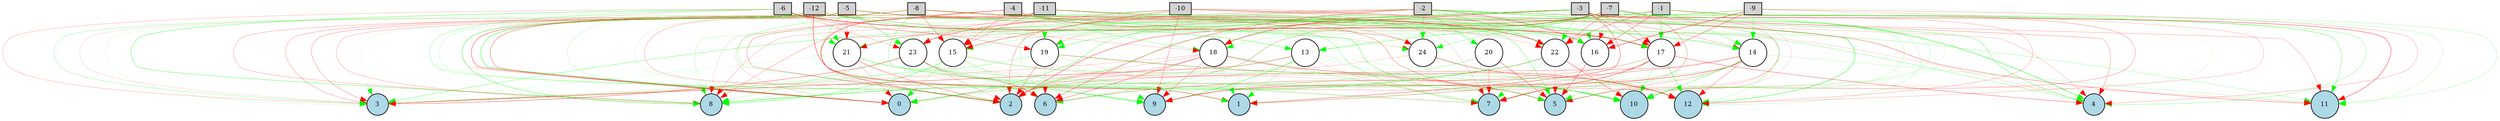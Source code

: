 digraph {
	node [fontsize=9 height=0.2 shape=circle width=0.2]
	-1 [fillcolor=lightgray shape=box style=filled]
	-2 [fillcolor=lightgray shape=box style=filled]
	-3 [fillcolor=lightgray shape=box style=filled]
	-4 [fillcolor=lightgray shape=box style=filled]
	-5 [fillcolor=lightgray shape=box style=filled]
	-6 [fillcolor=lightgray shape=box style=filled]
	-7 [fillcolor=lightgray shape=box style=filled]
	-8 [fillcolor=lightgray shape=box style=filled]
	-9 [fillcolor=lightgray shape=box style=filled]
	-10 [fillcolor=lightgray shape=box style=filled]
	-11 [fillcolor=lightgray shape=box style=filled]
	-12 [fillcolor=lightgray shape=box style=filled]
	0 [fillcolor=lightblue style=filled]
	1 [fillcolor=lightblue style=filled]
	2 [fillcolor=lightblue style=filled]
	3 [fillcolor=lightblue style=filled]
	4 [fillcolor=lightblue style=filled]
	5 [fillcolor=lightblue style=filled]
	6 [fillcolor=lightblue style=filled]
	7 [fillcolor=lightblue style=filled]
	8 [fillcolor=lightblue style=filled]
	9 [fillcolor=lightblue style=filled]
	10 [fillcolor=lightblue style=filled]
	11 [fillcolor=lightblue style=filled]
	12 [fillcolor=lightblue style=filled]
	13 [fillcolor=white style=filled]
	14 [fillcolor=white style=filled]
	15 [fillcolor=white style=filled]
	16 [fillcolor=white style=filled]
	17 [fillcolor=white style=filled]
	18 [fillcolor=white style=filled]
	19 [fillcolor=white style=filled]
	20 [fillcolor=white style=filled]
	21 [fillcolor=white style=filled]
	22 [fillcolor=white style=filled]
	23 [fillcolor=white style=filled]
	24 [fillcolor=white style=filled]
	-3 -> 18 [color=green penwidth=0.20006574703788974 style=solid]
	24 -> 2 [color=red penwidth=0.14648831076281293 style=solid]
	19 -> 9 [color=green penwidth=0.13313369616570853 style=solid]
	-1 -> 22 [color=red penwidth=0.325275111967384 style=solid]
	-11 -> 2 [color=red penwidth=0.48732780978518175 style=solid]
	17 -> 0 [color=red penwidth=0.17084827589064314 style=solid]
	23 -> 6 [color=red penwidth=0.3061414570828739 style=solid]
	-7 -> 0 [color=green penwidth=0.32663287802603025 style=solid]
	-8 -> 9 [color=green penwidth=0.30032549776615725 style=solid]
	13 -> 12 [color=green penwidth=0.12323593515361458 style=solid]
	14 -> 5 [color=red penwidth=0.22975970005941712 style=solid]
	23 -> 3 [color=red penwidth=0.3862251938167329 style=solid]
	14 -> 2 [color=red penwidth=0.2918876490175187 style=solid]
	-8 -> 8 [color=red penwidth=0.2168168792011252 style=solid]
	-10 -> 17 [color=red penwidth=0.2571841312862697 style=solid]
	-7 -> 11 [color=green penwidth=0.16737020116221896 style=solid]
	-3 -> 7 [color=green penwidth=0.19871739956944146 style=solid]
	23 -> 7 [color=red penwidth=0.12738218277343943 style=solid]
	-5 -> 16 [color=red penwidth=0.20073205753996193 style=solid]
	-2 -> 8 [color=red penwidth=0.19000241196272555 style=solid]
	-7 -> 4 [color=green penwidth=0.5249892227841888 style=solid]
	-1 -> 5 [color=green penwidth=0.19357881002409957 style=solid]
	-10 -> 4 [color=red penwidth=0.1749007420134745 style=solid]
	-2 -> 21 [color=red penwidth=0.15519228120380302 style=solid]
	-12 -> 0 [color=red penwidth=0.4435948586868401 style=solid]
	-12 -> 18 [color=red penwidth=0.1660340209918279 style=solid]
	-11 -> 22 [color=red penwidth=0.15123642523443276 style=solid]
	-1 -> 14 [color=green penwidth=0.1943919965337912 style=solid]
	-5 -> 21 [color=red penwidth=0.20382411287807228 style=solid]
	15 -> 3 [color=green penwidth=0.21899192365840808 style=solid]
	-5 -> 9 [color=green penwidth=0.26310187251482997 style=solid]
	21 -> 3 [color=green penwidth=0.1049108521256674 style=solid]
	-8 -> 12 [color=green penwidth=0.15684905205016036 style=solid]
	19 -> 10 [color=green penwidth=0.28805307257057966 style=solid]
	18 -> 0 [color=red penwidth=0.1697625932625236 style=solid]
	-11 -> 15 [color=red penwidth=0.25008812270050407 style=solid]
	-9 -> 5 [color=green penwidth=0.11526853117119336 style=solid]
	-7 -> 2 [color=green penwidth=0.25751484750346954 style=solid]
	-2 -> 24 [color=green penwidth=0.2819107007509282 style=solid]
	16 -> 2 [color=red penwidth=0.1223589916147467 style=solid]
	-7 -> 10 [color=green penwidth=0.18944776815329517 style=solid]
	21 -> 1 [color=green penwidth=0.26093665245763986 style=solid]
	-12 -> 13 [color=green penwidth=0.3700262164905005 style=solid]
	15 -> 9 [color=green penwidth=0.19117552662978068 style=solid]
	17 -> 10 [color=green penwidth=0.20665433806514144 style=solid]
	24 -> 12 [color=red penwidth=0.3775181505471428 style=solid]
	-2 -> 19 [color=red penwidth=0.1066814615208795 style=solid]
	17 -> 3 [color=red penwidth=0.1114984905873539 style=solid]
	16 -> 5 [color=red penwidth=0.4216229989627567 style=solid]
	-2 -> 4 [color=red penwidth=0.2763879989044905 style=solid]
	15 -> 6 [color=green penwidth=0.14725920477600926 style=solid]
	-8 -> 2 [color=green penwidth=0.280999584316977 style=solid]
	-9 -> 21 [color=green penwidth=0.2753119791370406 style=solid]
	-2 -> 11 [color=green penwidth=0.35575322072925775 style=solid]
	-6 -> 22 [color=red penwidth=0.14786591732905657 style=solid]
	23 -> 5 [color=green penwidth=0.25196132604816524 style=solid]
	-10 -> 11 [color=red penwidth=0.22376737794268178 style=solid]
	14 -> 6 [color=red penwidth=0.2932631887895817 style=solid]
	-3 -> 11 [color=red penwidth=0.4517050037999861 style=solid]
	-12 -> 1 [color=red penwidth=0.5205360822567757 style=solid]
	21 -> 2 [color=red penwidth=0.32668057362664416 style=solid]
	-2 -> 20 [color=green penwidth=0.39006458022386004 style=solid]
	-7 -> 6 [color=green penwidth=0.2412782145154778 style=solid]
	-6 -> 21 [color=green penwidth=0.16809878059818623 style=solid]
	-4 -> 2 [color=red penwidth=0.2890267881379791 style=solid]
	13 -> 1 [color=green penwidth=0.25527009887121366 style=solid]
	-3 -> 5 [color=red penwidth=0.19351904976311024 style=solid]
	18 -> 6 [color=red penwidth=0.36900960728696464 style=solid]
	21 -> 6 [color=red penwidth=0.10024649351200735 style=solid]
	23 -> 2 [color=red penwidth=0.1765810821873086 style=solid]
	15 -> 12 [color=green penwidth=0.289864632953303 style=solid]
	-1 -> 4 [color=green penwidth=0.2727774569955921 style=solid]
	-7 -> 23 [color=red penwidth=0.15909773714052933 style=solid]
	-12 -> 4 [color=green penwidth=0.2795406497585019 style=solid]
	-10 -> 8 [color=green penwidth=0.1813231950094527 style=solid]
	-12 -> 8 [color=green penwidth=0.40205094585951273 style=solid]
	-10 -> 15 [color=red penwidth=0.3782148623997653 style=solid]
	-1 -> 18 [color=green penwidth=0.17149828048535734 style=solid]
	13 -> 8 [color=green penwidth=0.18243332177343557 style=solid]
	-3 -> 19 [color=green penwidth=0.35067552487794873 style=solid]
	21 -> 7 [color=green penwidth=0.27058204242665057 style=solid]
	-9 -> 4 [color=red penwidth=0.2126123923969822 style=solid]
	-3 -> 2 [color=red penwidth=0.4342422423458111 style=solid]
	22 -> 7 [color=green penwidth=0.19264608714438589 style=solid]
	-11 -> 16 [color=green penwidth=0.1688147663089761 style=solid]
	18 -> 12 [color=red penwidth=0.3597954798508747 style=solid]
	-1 -> 17 [color=green penwidth=0.3667150561235135 style=solid]
	-10 -> 23 [color=red penwidth=0.3097683839323703 style=solid]
	22 -> 9 [color=red penwidth=0.16992475172436788 style=solid]
	13 -> 6 [color=green penwidth=0.1676602612182101 style=solid]
	-10 -> 3 [color=green penwidth=0.10324543775144045 style=solid]
	-7 -> 9 [color=red penwidth=0.2288211274058089 style=solid]
	-4 -> 18 [color=green penwidth=0.27258975824040377 style=solid]
	-3 -> 23 [color=green penwidth=0.3369314058219267 style=solid]
	-9 -> 10 [color=green penwidth=0.10889460985131137 style=solid]
	-2 -> 22 [color=green penwidth=0.36990124879158115 style=solid]
	-2 -> 2 [color=red penwidth=0.27864674630195935 style=solid]
	-12 -> 9 [color=green penwidth=0.10770932628879494 style=solid]
	17 -> 12 [color=green penwidth=0.4316952787342403 style=solid]
	17 -> 7 [color=red penwidth=0.504344839734276 style=solid]
	-7 -> 24 [color=green penwidth=0.27187173675919907 style=solid]
	-7 -> 22 [color=red penwidth=0.3123241420394478 style=solid]
	-9 -> 2 [color=red penwidth=0.16342889717651216 style=solid]
	-1 -> 16 [color=red penwidth=0.34479087945460696 style=solid]
	23 -> 8 [color=green penwidth=0.23054632710441667 style=solid]
	-11 -> 24 [color=red penwidth=0.2670648109035828 style=solid]
	-5 -> 24 [color=red penwidth=0.14911935018482292 style=solid]
	-10 -> 9 [color=red penwidth=0.2990934229565115 style=solid]
	-11 -> 4 [color=green penwidth=0.3445375455174394 style=solid]
	19 -> 8 [color=green penwidth=0.11373168501853587 style=solid]
	24 -> 10 [color=green penwidth=0.21611596796162072 style=solid]
	-2 -> 16 [color=red penwidth=0.38181091989265836 style=solid]
	18 -> 3 [color=red penwidth=0.1794512959005979 style=solid]
	-1 -> 10 [color=red penwidth=0.27290350214199344 style=solid]
	-3 -> 17 [color=red penwidth=0.28737306978397115 style=solid]
	22 -> 12 [color=red penwidth=0.1371601310633816 style=solid]
	22 -> 5 [color=red penwidth=0.14336411256915005 style=solid]
	14 -> 11 [color=green penwidth=0.16567609329784538 style=solid]
	-12 -> 3 [color=green penwidth=0.24158410274837752 style=solid]
	-2 -> 15 [color=green penwidth=0.18064171242130606 style=solid]
	-12 -> 21 [color=green penwidth=0.1453087360128077 style=solid]
	-3 -> 13 [color=green penwidth=0.14081086101783255 style=solid]
	-2 -> 6 [color=red penwidth=0.3789707684035847 style=solid]
	-9 -> 17 [color=red penwidth=0.3671061085697884 style=solid]
	-7 -> 14 [color=green penwidth=0.1379139515133083 style=solid]
	-3 -> 14 [color=red penwidth=0.2372332808296658 style=solid]
	-11 -> 21 [color=red penwidth=0.12485708682259407 style=solid]
	-11 -> 23 [color=red penwidth=0.15288898739759244 style=solid]
	-7 -> 12 [color=green penwidth=0.16896265116663753 style=solid]
	21 -> 0 [color=red penwidth=0.17938704951181011 style=solid]
	-5 -> 14 [color=green penwidth=0.4337476315783685 style=solid]
	14 -> 10 [color=green penwidth=0.36783475059371706 style=solid]
	-2 -> 18 [color=green penwidth=0.15440444593055982 style=solid]
	-4 -> 0 [color=red penwidth=0.13941848641987853 style=solid]
	-11 -> 19 [color=green penwidth=0.15152043977546287 style=solid]
	14 -> 12 [color=red penwidth=0.2974108997547219 style=solid]
	-4 -> 3 [color=red penwidth=0.24702077210138473 style=solid]
	22 -> 8 [color=green penwidth=0.4659958528491279 style=solid]
	-7 -> 18 [color=red penwidth=0.49811760111235304 style=solid]
	-1 -> 3 [color=green penwidth=0.33143400689433355 style=solid]
	-12 -> 6 [color=green penwidth=0.11255836180569656 style=solid]
	-4 -> 22 [color=green penwidth=0.20795678364081052 style=solid]
	-5 -> 2 [color=green penwidth=0.1635330158027959 style=solid]
	-4 -> 11 [color=green penwidth=0.23190626990669735 style=solid]
	-6 -> 3 [color=red penwidth=0.18714259643682918 style=solid]
	19 -> 6 [color=red penwidth=0.14689650531100765 style=solid]
	-6 -> 2 [color=green penwidth=0.2704902335285709 style=solid]
	-4 -> 8 [color=red penwidth=0.12759380255523411 style=solid]
	15 -> 8 [color=green penwidth=0.3879208987671403 style=solid]
	-6 -> 8 [color=green penwidth=0.3912227006904315 style=solid]
	-2 -> 12 [color=green penwidth=0.5173604844369557 style=solid]
	20 -> 7 [color=red penwidth=0.23009172128242503 style=solid]
	15 -> 0 [color=green penwidth=0.26177299794951825 style=solid]
	-10 -> 10 [color=green penwidth=0.16403304101217023 style=solid]
	14 -> 1 [color=green penwidth=0.20656476662836548 style=solid]
	15 -> 5 [color=red penwidth=0.16864996530642717 style=solid]
	-6 -> 19 [color=red penwidth=0.2666039182301524 style=solid]
	-3 -> 22 [color=green penwidth=0.30952958170109746 style=solid]
	-12 -> 5 [color=green penwidth=0.36157176502296906 style=solid]
	-8 -> 10 [color=green penwidth=0.39408184886146314 style=solid]
	13 -> 7 [color=red penwidth=0.12686764210569418 style=solid]
	-12 -> 2 [color=green penwidth=0.16334971084729016 style=solid]
	-11 -> 17 [color=green penwidth=0.18178012775577346 style=solid]
	-1 -> 7 [color=red penwidth=0.1329440033407669 style=solid]
	20 -> 0 [color=green penwidth=0.262721132414351 style=solid]
	-8 -> 6 [color=red penwidth=0.14531650036906413 style=solid]
	20 -> 5 [color=red penwidth=0.38086230235928775 style=solid]
	-3 -> 16 [color=green penwidth=0.11012871103011303 style=solid]
	-7 -> 13 [color=green penwidth=0.37955309121906433 style=solid]
	-1 -> 21 [color=red penwidth=0.15340854947063592 style=solid]
	14 -> 7 [color=green penwidth=0.19003256376536773 style=solid]
	-4 -> 10 [color=red penwidth=0.2830643256376877 style=solid]
	-7 -> 17 [color=red penwidth=0.2698230830170574 style=solid]
	-9 -> 16 [color=red penwidth=0.5141133878525697 style=solid]
	-8 -> 16 [color=green penwidth=0.38662200640926636 style=solid]
	18 -> 11 [color=red penwidth=0.11187585834361315 style=solid]
	-6 -> 0 [color=red penwidth=0.1644441284355581 style=solid]
	-5 -> 3 [color=red penwidth=0.12136201030063654 style=solid]
	-3 -> 8 [color=red penwidth=0.23252582382153475 style=solid]
	-7 -> 16 [color=red penwidth=0.13461896027976408 style=solid]
	22 -> 0 [color=green penwidth=0.17825164617386846 style=solid]
	-8 -> 0 [color=red penwidth=0.3522612810689022 style=solid]
	-4 -> 15 [color=red penwidth=0.2595531783783144 style=solid]
	23 -> 10 [color=green penwidth=0.2695458748864068 style=solid]
	-5 -> 23 [color=green penwidth=0.4197883565871737 style=solid]
	-10 -> 7 [color=red penwidth=0.15913158802570265 style=solid]
	19 -> 1 [color=red penwidth=0.10185901074060015 style=solid]
	18 -> 1 [color=green penwidth=0.20414914125008748 style=solid]
	-4 -> 24 [color=red penwidth=0.20525413200872367 style=solid]
	-10 -> 19 [color=green penwidth=0.2073578432235167 style=solid]
	-5 -> 7 [color=green penwidth=0.28539891012778573 style=solid]
	-5 -> 11 [color=red penwidth=0.3543392736596803 style=solid]
	19 -> 5 [color=red penwidth=0.3752888174840059 style=solid]
	-4 -> 4 [color=red penwidth=0.13539997031403106 style=solid]
	-7 -> 7 [color=red penwidth=0.1543072945741843 style=solid]
	13 -> 3 [color=red penwidth=0.40606378035751733 style=solid]
	17 -> 6 [color=green penwidth=0.1115112381111065 style=solid]
	-8 -> 14 [color=green penwidth=0.15614470570076366 style=solid]
	-1 -> 11 [color=green penwidth=0.19965712197939905 style=solid]
	-11 -> 3 [color=red penwidth=0.2769014152906143 style=solid]
	-11 -> 9 [color=green penwidth=0.18421548310857463 style=solid]
	17 -> 1 [color=red penwidth=0.23651016274508016 style=solid]
	-9 -> 14 [color=green penwidth=0.305269712477496 style=solid]
	18 -> 9 [color=red penwidth=0.29823763258091385 style=solid]
	-8 -> 15 [color=red penwidth=0.3275391698693464 style=solid]
	-6 -> 23 [color=red penwidth=0.20122871155033473 style=solid]
	-5 -> 6 [color=red penwidth=0.2277349486043678 style=solid]
	22 -> 10 [color=red penwidth=0.3389712326262182 style=solid]
	18 -> 7 [color=green penwidth=0.2736930716738769 style=solid]
	-5 -> 0 [color=green penwidth=0.477920568614735 style=solid]
	-9 -> 12 [color=red penwidth=0.18348039475099737 style=solid]
	-12 -> 24 [color=green penwidth=0.10843493594623282 style=solid]
	-5 -> 8 [color=red penwidth=0.23476153922780515 style=solid]
	-6 -> 17 [color=red penwidth=0.6435974306026582 style=solid]
	18 -> 2 [color=red penwidth=0.2308151674516831 style=solid]
	19 -> 2 [color=red penwidth=0.3216943495235216 style=solid]
	17 -> 4 [color=red penwidth=0.36886753373480485 style=solid]
	13 -> 9 [color=green penwidth=0.45153697117404645 style=solid]
	19 -> 3 [color=green penwidth=0.17156053285851425 style=solid]
	-3 -> 12 [color=red penwidth=0.2127721974137402 style=solid]
	-3 -> 1 [color=red penwidth=0.413572990364485 style=solid]
	-1 -> 15 [color=green penwidth=0.19980549138838144 style=solid]
	-2 -> 17 [color=green penwidth=0.20398873518753838 style=solid]
	13 -> 5 [color=green penwidth=0.14079578310612167 style=solid]
	17 -> 5 [color=green penwidth=0.18295641110398383 style=solid]
	-8 -> 22 [color=red penwidth=0.5010965033456574 style=solid]
	14 -> 9 [color=red penwidth=0.461833996714344 style=solid]
	-8 -> 3 [color=green penwidth=0.10848826714522375 style=solid]
}
